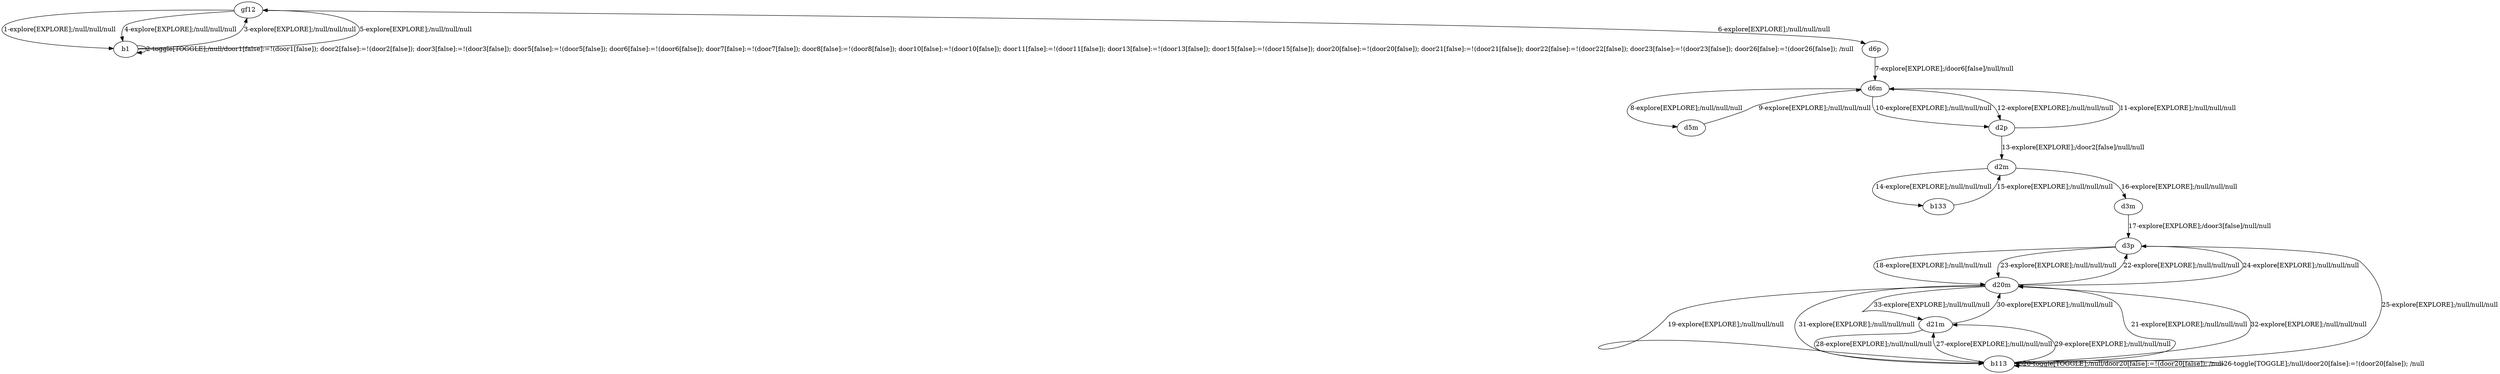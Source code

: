 # Total number of goals covered by this test: 1
# d20m --> d21m

digraph g {
"gf12" -> "b1" [label = "1-explore[EXPLORE];/null/null/null"];
"b1" -> "b1" [label = "2-toggle[TOGGLE];/null/door1[false]:=!(door1[false]); door2[false]:=!(door2[false]); door3[false]:=!(door3[false]); door5[false]:=!(door5[false]); door6[false]:=!(door6[false]); door7[false]:=!(door7[false]); door8[false]:=!(door8[false]); door10[false]:=!(door10[false]); door11[false]:=!(door11[false]); door13[false]:=!(door13[false]); door15[false]:=!(door15[false]); door20[false]:=!(door20[false]); door21[false]:=!(door21[false]); door22[false]:=!(door22[false]); door23[false]:=!(door23[false]); door26[false]:=!(door26[false]); /null"];
"b1" -> "gf12" [label = "3-explore[EXPLORE];/null/null/null"];
"gf12" -> "b1" [label = "4-explore[EXPLORE];/null/null/null"];
"b1" -> "gf12" [label = "5-explore[EXPLORE];/null/null/null"];
"gf12" -> "d6p" [label = "6-explore[EXPLORE];/null/null/null"];
"d6p" -> "d6m" [label = "7-explore[EXPLORE];/door6[false]/null/null"];
"d6m" -> "d5m" [label = "8-explore[EXPLORE];/null/null/null"];
"d5m" -> "d6m" [label = "9-explore[EXPLORE];/null/null/null"];
"d6m" -> "d2p" [label = "10-explore[EXPLORE];/null/null/null"];
"d2p" -> "d6m" [label = "11-explore[EXPLORE];/null/null/null"];
"d6m" -> "d2p" [label = "12-explore[EXPLORE];/null/null/null"];
"d2p" -> "d2m" [label = "13-explore[EXPLORE];/door2[false]/null/null"];
"d2m" -> "b133" [label = "14-explore[EXPLORE];/null/null/null"];
"b133" -> "d2m" [label = "15-explore[EXPLORE];/null/null/null"];
"d2m" -> "d3m" [label = "16-explore[EXPLORE];/null/null/null"];
"d3m" -> "d3p" [label = "17-explore[EXPLORE];/door3[false]/null/null"];
"d3p" -> "d20m" [label = "18-explore[EXPLORE];/null/null/null"];
"d20m" -> "b113" [label = "19-explore[EXPLORE];/null/null/null"];
"b113" -> "b113" [label = "20-toggle[TOGGLE];/null/door20[false]:=!(door20[false]); /null"];
"b113" -> "d20m" [label = "21-explore[EXPLORE];/null/null/null"];
"d20m" -> "d3p" [label = "22-explore[EXPLORE];/null/null/null"];
"d3p" -> "d20m" [label = "23-explore[EXPLORE];/null/null/null"];
"d20m" -> "d3p" [label = "24-explore[EXPLORE];/null/null/null"];
"d3p" -> "b113" [label = "25-explore[EXPLORE];/null/null/null"];
"b113" -> "b113" [label = "26-toggle[TOGGLE];/null/door20[false]:=!(door20[false]); /null"];
"b113" -> "d21m" [label = "27-explore[EXPLORE];/null/null/null"];
"d21m" -> "b113" [label = "28-explore[EXPLORE];/null/null/null"];
"b113" -> "d21m" [label = "29-explore[EXPLORE];/null/null/null"];
"d21m" -> "d20m" [label = "30-explore[EXPLORE];/null/null/null"];
"d20m" -> "b113" [label = "31-explore[EXPLORE];/null/null/null"];
"b113" -> "d20m" [label = "32-explore[EXPLORE];/null/null/null"];
"d20m" -> "d21m" [label = "33-explore[EXPLORE];/null/null/null"];
}